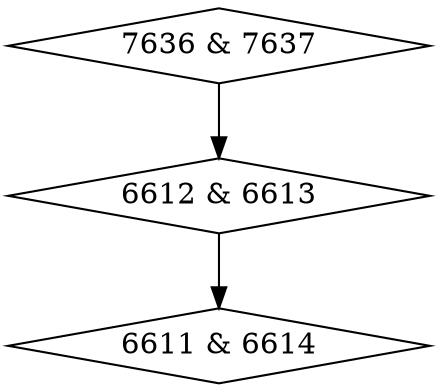 digraph {
0 [label = "6611 & 6614", shape = diamond];
1 [label = "6612 & 6613", shape = diamond];
2 [label = "7636 & 7637", shape = diamond];
1->0;
2->1;
}
